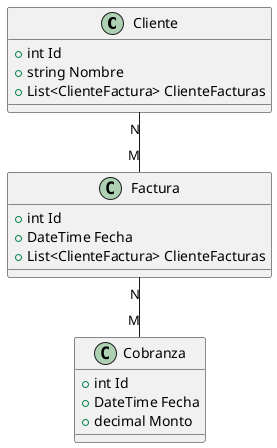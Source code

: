 @startuml

class Cliente {
  + int Id
  + string Nombre
  + List<ClienteFactura> ClienteFacturas
}

class Factura {
  + int Id
  + DateTime Fecha
  + List<ClienteFactura> ClienteFacturas
}

class Cobranza {
    + int Id
    + DateTime Fecha
    + decimal Monto
}

Cliente "N"--"M" Factura
Factura "N"--"M" Cobranza

@enduml